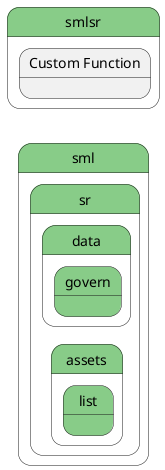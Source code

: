 @startuml
left to right direction


state "sml" as sml #88cc88 {
state "sr" as smlsr #88cc88 {
}
}


state "smlsr" as pstatename #88cc88 {
    state "Custom Function" as srfunction {
    }
}

        state "sml" as sml #88cc88 {
state "sr" as smlsr #88cc88 {
state "assets" as smlsrassets #88cc88 {
state "list" as smlsrassetslist #88cc88 {
}
}
}
}


        state "sml" as sml #88cc88 {
state "sr" as smlsr #88cc88 {
state "data" as smlsrdata #88cc88 {
state "govern" as smlsrdatagovern #88cc88 {
}
}
}
}






@enduml

